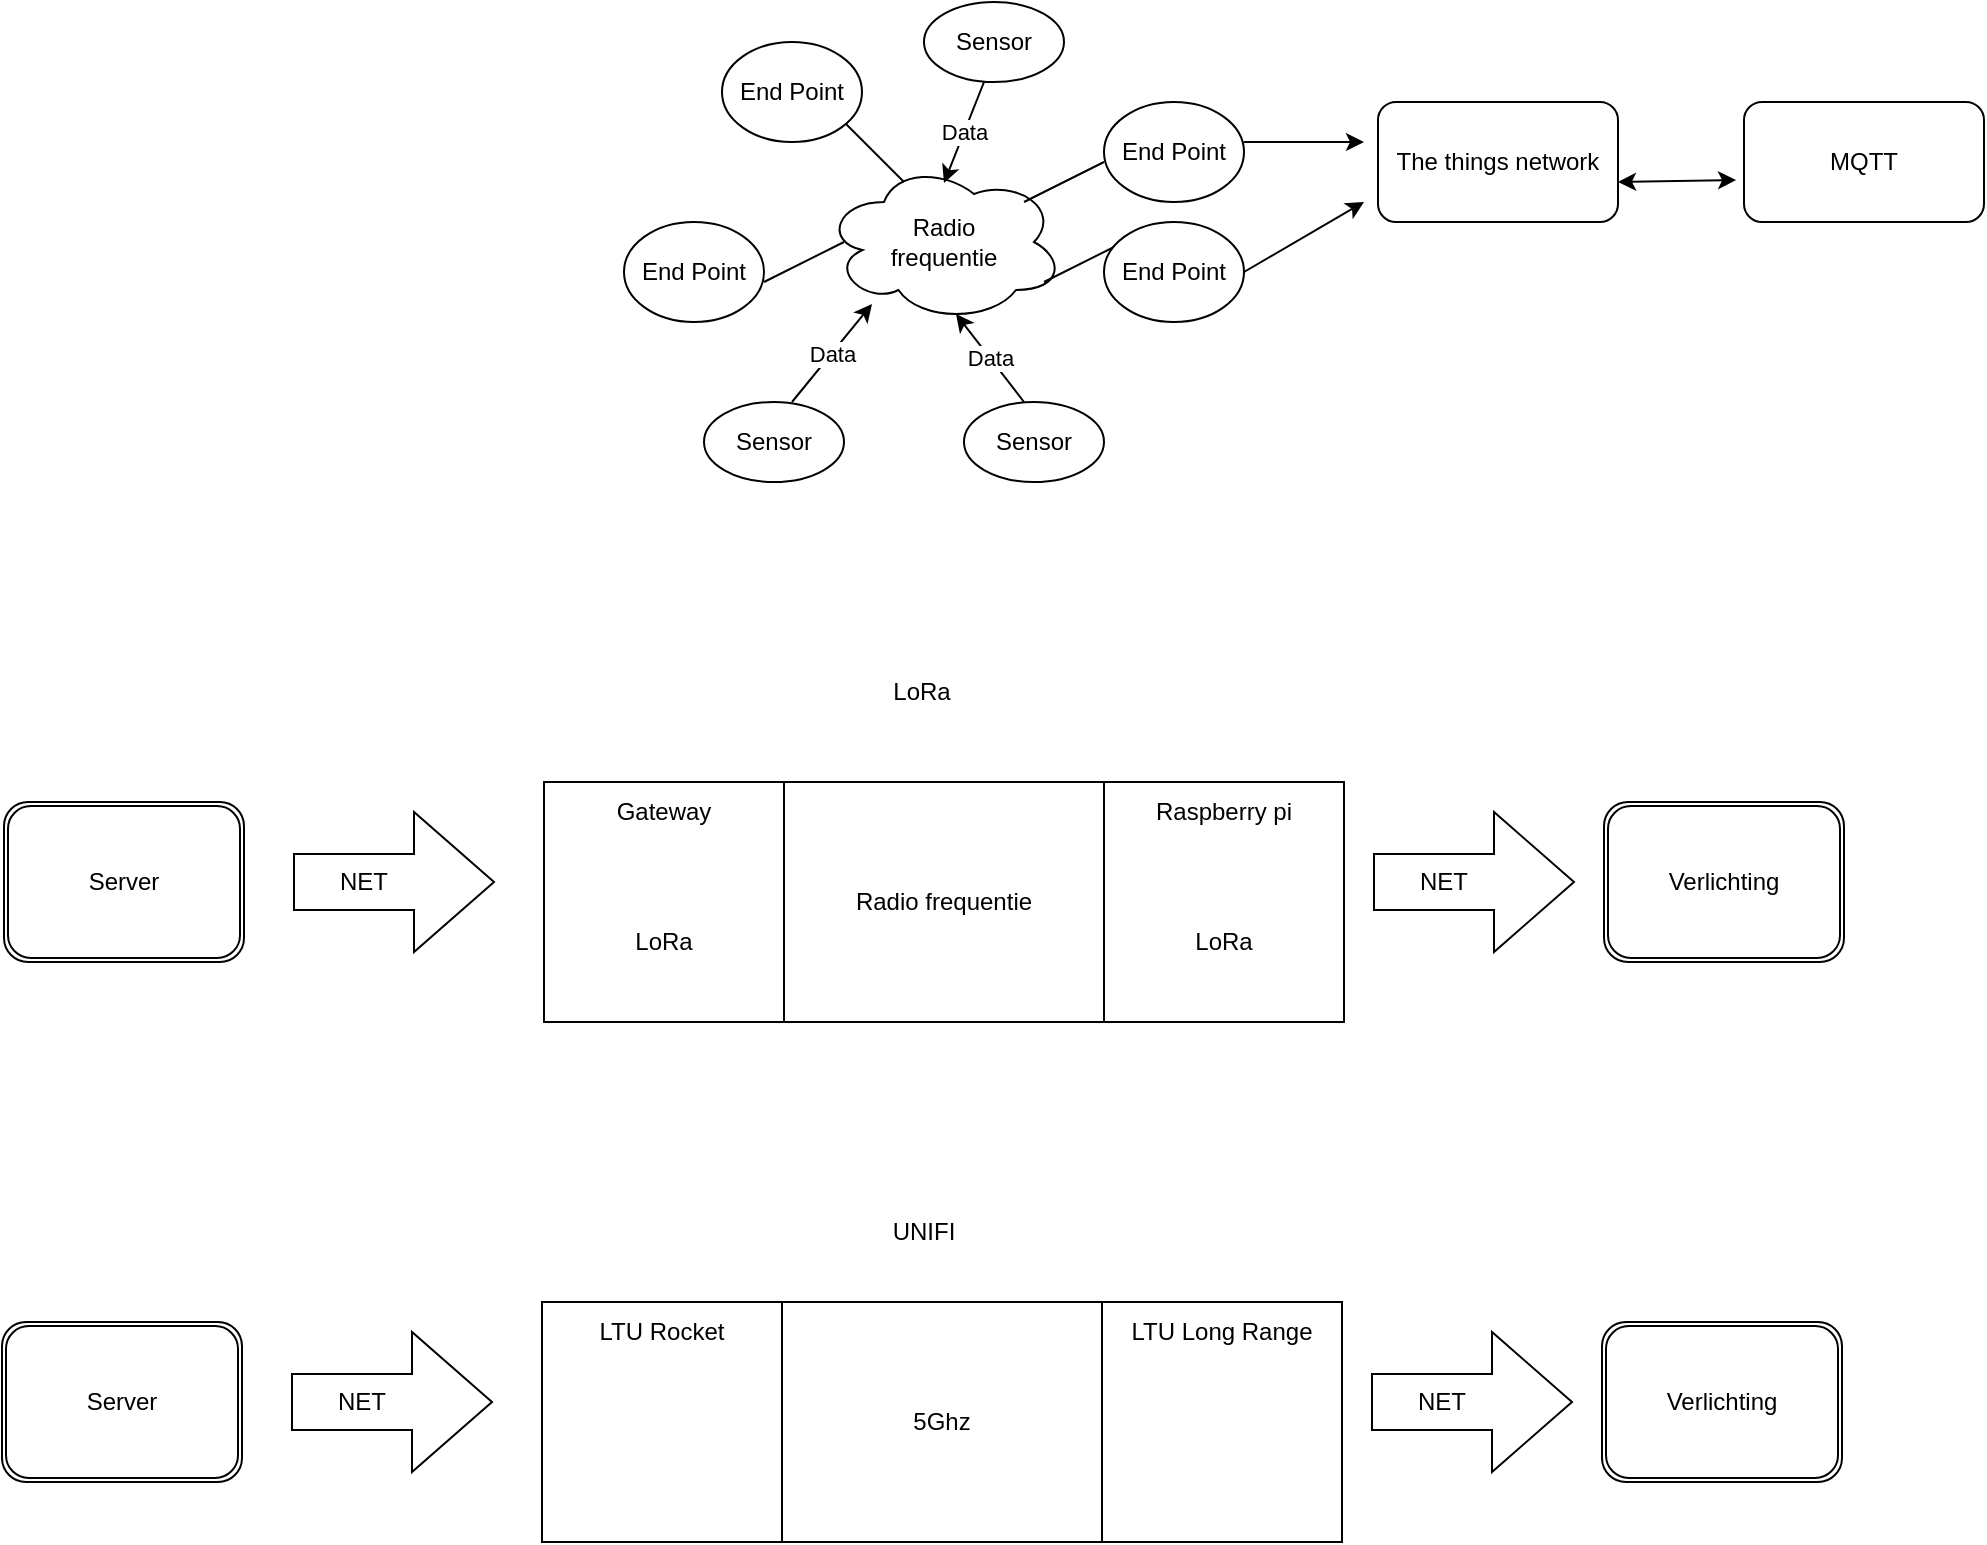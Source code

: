 <mxfile version="24.0.1" type="device">
  <diagram name="Pagina-1" id="bbmHOdX6LNpJZkMeOSZF">
    <mxGraphModel dx="1434" dy="782" grid="0" gridSize="10" guides="1" tooltips="1" connect="1" arrows="1" fold="1" page="0" pageScale="1" pageWidth="827" pageHeight="1169" math="0" shadow="0">
      <root>
        <mxCell id="0" />
        <mxCell id="1" parent="0" />
        <mxCell id="LXATccmehfoftTE6nhfb-1" value="Server" style="shape=ext;double=1;rounded=1;whiteSpace=wrap;html=1;" parent="1" vertex="1">
          <mxGeometry x="20" y="420" width="120" height="80" as="geometry" />
        </mxCell>
        <mxCell id="LXATccmehfoftTE6nhfb-5" value="" style="html=1;shadow=0;dashed=0;align=center;verticalAlign=middle;shape=mxgraph.arrows2.arrow;dy=0.6;dx=40;direction=south;notch=0;rotation=-90;" parent="1" vertex="1">
          <mxGeometry x="180" y="410" width="70" height="100" as="geometry" />
        </mxCell>
        <mxCell id="LXATccmehfoftTE6nhfb-6" value="&lt;p align=&quot;left&quot; style=&quot;line-height: 30%;&quot;&gt;&lt;br&gt;&lt;/p&gt;" style="rounded=0;whiteSpace=wrap;html=1;align=left;" parent="1" vertex="1">
          <mxGeometry x="290" y="410" width="120" height="120" as="geometry" />
        </mxCell>
        <mxCell id="gTOxGt3QsyA4Zckay-aa-2" value="Gateway" style="text;html=1;align=center;verticalAlign=middle;whiteSpace=wrap;rounded=0;" parent="1" vertex="1">
          <mxGeometry x="290" y="410" width="120" height="30" as="geometry" />
        </mxCell>
        <mxCell id="gTOxGt3QsyA4Zckay-aa-4" value="LoRa" style="text;html=1;align=center;verticalAlign=middle;whiteSpace=wrap;rounded=0;spacing=0;" parent="1" vertex="1">
          <mxGeometry x="290" y="450" width="120" height="80" as="geometry" />
        </mxCell>
        <mxCell id="gTOxGt3QsyA4Zckay-aa-5" value="Radio frequentie" style="rounded=0;whiteSpace=wrap;html=1;" parent="1" vertex="1">
          <mxGeometry x="410" y="410" width="160" height="120" as="geometry" />
        </mxCell>
        <mxCell id="gTOxGt3QsyA4Zckay-aa-6" value="" style="rounded=0;whiteSpace=wrap;html=1;" parent="1" vertex="1">
          <mxGeometry x="570" y="410" width="120" height="120" as="geometry" />
        </mxCell>
        <mxCell id="gTOxGt3QsyA4Zckay-aa-7" value="Raspberry pi" style="text;html=1;align=center;verticalAlign=middle;whiteSpace=wrap;rounded=0;" parent="1" vertex="1">
          <mxGeometry x="570" y="410" width="120" height="30" as="geometry" />
        </mxCell>
        <mxCell id="gTOxGt3QsyA4Zckay-aa-8" value="LoRa" style="text;html=1;align=center;verticalAlign=middle;whiteSpace=wrap;rounded=0;spacing=0;" parent="1" vertex="1">
          <mxGeometry x="570" y="450" width="120" height="80" as="geometry" />
        </mxCell>
        <mxCell id="gTOxGt3QsyA4Zckay-aa-9" value="NET" style="text;html=1;align=center;verticalAlign=middle;whiteSpace=wrap;rounded=0;" parent="1" vertex="1">
          <mxGeometry x="170" y="445" width="60" height="30" as="geometry" />
        </mxCell>
        <mxCell id="gTOxGt3QsyA4Zckay-aa-10" value="Verlichting" style="shape=ext;double=1;rounded=1;whiteSpace=wrap;html=1;" parent="1" vertex="1">
          <mxGeometry x="820" y="420" width="120" height="80" as="geometry" />
        </mxCell>
        <mxCell id="gTOxGt3QsyA4Zckay-aa-11" value="" style="html=1;shadow=0;dashed=0;align=center;verticalAlign=middle;shape=mxgraph.arrows2.arrow;dy=0.6;dx=40;direction=south;notch=0;rotation=-90;" parent="1" vertex="1">
          <mxGeometry x="720" y="410" width="70" height="100" as="geometry" />
        </mxCell>
        <mxCell id="gTOxGt3QsyA4Zckay-aa-12" value="NET" style="text;html=1;align=center;verticalAlign=middle;whiteSpace=wrap;rounded=0;" parent="1" vertex="1">
          <mxGeometry x="710" y="445" width="60" height="30" as="geometry" />
        </mxCell>
        <mxCell id="gTOxGt3QsyA4Zckay-aa-13" value="" style="ellipse;shape=cloud;whiteSpace=wrap;html=1;" parent="1" vertex="1">
          <mxGeometry x="430" y="100" width="120" height="80" as="geometry" />
        </mxCell>
        <mxCell id="gTOxGt3QsyA4Zckay-aa-14" value="Radio frequentie" style="text;html=1;align=center;verticalAlign=middle;whiteSpace=wrap;rounded=0;" parent="1" vertex="1">
          <mxGeometry x="460" y="125" width="60" height="30" as="geometry" />
        </mxCell>
        <mxCell id="gTOxGt3QsyA4Zckay-aa-15" value="" style="endArrow=none;html=1;rounded=0;" parent="1" edge="1">
          <mxGeometry width="50" height="50" relative="1" as="geometry">
            <mxPoint x="530" y="120" as="sourcePoint" />
            <mxPoint x="570" y="100" as="targetPoint" />
          </mxGeometry>
        </mxCell>
        <mxCell id="gTOxGt3QsyA4Zckay-aa-16" value="" style="endArrow=none;html=1;rounded=0;" parent="1" edge="1">
          <mxGeometry width="50" height="50" relative="1" as="geometry">
            <mxPoint x="540" y="160" as="sourcePoint" />
            <mxPoint x="580" y="140" as="targetPoint" />
          </mxGeometry>
        </mxCell>
        <mxCell id="gTOxGt3QsyA4Zckay-aa-17" value="" style="endArrow=none;html=1;rounded=0;" parent="1" edge="1">
          <mxGeometry width="50" height="50" relative="1" as="geometry">
            <mxPoint x="470" y="110" as="sourcePoint" />
            <mxPoint x="440" y="80" as="targetPoint" />
          </mxGeometry>
        </mxCell>
        <mxCell id="gTOxGt3QsyA4Zckay-aa-18" value="" style="endArrow=none;html=1;rounded=0;" parent="1" edge="1">
          <mxGeometry width="50" height="50" relative="1" as="geometry">
            <mxPoint x="400" y="160" as="sourcePoint" />
            <mxPoint x="440" y="140" as="targetPoint" />
          </mxGeometry>
        </mxCell>
        <mxCell id="gTOxGt3QsyA4Zckay-aa-19" value="End Point" style="ellipse;whiteSpace=wrap;html=1;" parent="1" vertex="1">
          <mxGeometry x="570" y="70" width="70" height="50" as="geometry" />
        </mxCell>
        <mxCell id="gTOxGt3QsyA4Zckay-aa-20" value="End Point" style="ellipse;whiteSpace=wrap;html=1;" parent="1" vertex="1">
          <mxGeometry x="570" y="130" width="70" height="50" as="geometry" />
        </mxCell>
        <mxCell id="gTOxGt3QsyA4Zckay-aa-21" value="End Point" style="ellipse;whiteSpace=wrap;html=1;" parent="1" vertex="1">
          <mxGeometry x="379" y="40" width="70" height="50" as="geometry" />
        </mxCell>
        <mxCell id="gTOxGt3QsyA4Zckay-aa-22" value="End Point" style="ellipse;whiteSpace=wrap;html=1;" parent="1" vertex="1">
          <mxGeometry x="330" y="130" width="70" height="50" as="geometry" />
        </mxCell>
        <mxCell id="gTOxGt3QsyA4Zckay-aa-23" value="" style="endArrow=classic;html=1;rounded=0;" parent="1" edge="1">
          <mxGeometry width="50" height="50" relative="1" as="geometry">
            <mxPoint x="640" y="90" as="sourcePoint" />
            <mxPoint x="700" y="90" as="targetPoint" />
          </mxGeometry>
        </mxCell>
        <mxCell id="gTOxGt3QsyA4Zckay-aa-24" value="" style="endArrow=classic;html=1;rounded=0;" parent="1" edge="1">
          <mxGeometry width="50" height="50" relative="1" as="geometry">
            <mxPoint x="640" y="155" as="sourcePoint" />
            <mxPoint x="700" y="120" as="targetPoint" />
          </mxGeometry>
        </mxCell>
        <mxCell id="gTOxGt3QsyA4Zckay-aa-25" value="The things network" style="rounded=1;whiteSpace=wrap;html=1;" parent="1" vertex="1">
          <mxGeometry x="707" y="70" width="120" height="60" as="geometry" />
        </mxCell>
        <mxCell id="gTOxGt3QsyA4Zckay-aa-29" value="" style="endArrow=classic;html=1;rounded=0;entryX=0.2;entryY=0.888;entryDx=0;entryDy=0;entryPerimeter=0;" parent="1" target="gTOxGt3QsyA4Zckay-aa-13" edge="1">
          <mxGeometry relative="1" as="geometry">
            <mxPoint x="414" y="220" as="sourcePoint" />
            <mxPoint x="514" y="220" as="targetPoint" />
          </mxGeometry>
        </mxCell>
        <mxCell id="gTOxGt3QsyA4Zckay-aa-30" value="Data" style="edgeLabel;resizable=0;html=1;;align=center;verticalAlign=middle;" parent="gTOxGt3QsyA4Zckay-aa-29" connectable="0" vertex="1">
          <mxGeometry relative="1" as="geometry" />
        </mxCell>
        <mxCell id="gTOxGt3QsyA4Zckay-aa-31" value="" style="endArrow=classic;html=1;rounded=0;entryX=0.2;entryY=0.888;entryDx=0;entryDy=0;entryPerimeter=0;" parent="1" edge="1">
          <mxGeometry relative="1" as="geometry">
            <mxPoint x="510" y="60" as="sourcePoint" />
            <mxPoint x="490" y="110.5" as="targetPoint" />
          </mxGeometry>
        </mxCell>
        <mxCell id="gTOxGt3QsyA4Zckay-aa-32" value="Data" style="edgeLabel;resizable=0;html=1;;align=center;verticalAlign=middle;" parent="gTOxGt3QsyA4Zckay-aa-31" connectable="0" vertex="1">
          <mxGeometry relative="1" as="geometry" />
        </mxCell>
        <mxCell id="gTOxGt3QsyA4Zckay-aa-33" value="" style="endArrow=classic;html=1;rounded=0;entryX=0.55;entryY=0.95;entryDx=0;entryDy=0;entryPerimeter=0;" parent="1" target="gTOxGt3QsyA4Zckay-aa-13" edge="1">
          <mxGeometry relative="1" as="geometry">
            <mxPoint x="530" y="220" as="sourcePoint" />
            <mxPoint x="540" y="180" as="targetPoint" />
          </mxGeometry>
        </mxCell>
        <mxCell id="gTOxGt3QsyA4Zckay-aa-34" value="Data" style="edgeLabel;resizable=0;html=1;;align=center;verticalAlign=middle;" parent="gTOxGt3QsyA4Zckay-aa-33" connectable="0" vertex="1">
          <mxGeometry relative="1" as="geometry" />
        </mxCell>
        <mxCell id="gTOxGt3QsyA4Zckay-aa-35" value="Sensor" style="ellipse;whiteSpace=wrap;html=1;" parent="1" vertex="1">
          <mxGeometry x="370" y="220" width="70" height="40" as="geometry" />
        </mxCell>
        <mxCell id="gTOxGt3QsyA4Zckay-aa-36" value="Sensor" style="ellipse;whiteSpace=wrap;html=1;" parent="1" vertex="1">
          <mxGeometry x="500" y="220" width="70" height="40" as="geometry" />
        </mxCell>
        <mxCell id="gTOxGt3QsyA4Zckay-aa-37" value="Sensor" style="ellipse;whiteSpace=wrap;html=1;" parent="1" vertex="1">
          <mxGeometry x="480" y="20" width="70" height="40" as="geometry" />
        </mxCell>
        <mxCell id="gTOxGt3QsyA4Zckay-aa-40" value="" style="endArrow=classic;startArrow=classic;html=1;rounded=0;entryX=-0.033;entryY=0.65;entryDx=0;entryDy=0;entryPerimeter=0;" parent="1" target="gTOxGt3QsyA4Zckay-aa-43" edge="1">
          <mxGeometry width="50" height="50" relative="1" as="geometry">
            <mxPoint x="827" y="110" as="sourcePoint" />
            <mxPoint x="890" y="110" as="targetPoint" />
          </mxGeometry>
        </mxCell>
        <mxCell id="gTOxGt3QsyA4Zckay-aa-43" value="MQTT" style="rounded=1;whiteSpace=wrap;html=1;" parent="1" vertex="1">
          <mxGeometry x="890" y="70" width="120" height="60" as="geometry" />
        </mxCell>
        <mxCell id="gTOxGt3QsyA4Zckay-aa-44" value="Server" style="shape=ext;double=1;rounded=1;whiteSpace=wrap;html=1;" parent="1" vertex="1">
          <mxGeometry x="19" y="680" width="120" height="80" as="geometry" />
        </mxCell>
        <mxCell id="gTOxGt3QsyA4Zckay-aa-45" value="" style="html=1;shadow=0;dashed=0;align=center;verticalAlign=middle;shape=mxgraph.arrows2.arrow;dy=0.6;dx=40;direction=south;notch=0;rotation=-90;" parent="1" vertex="1">
          <mxGeometry x="179" y="670" width="70" height="100" as="geometry" />
        </mxCell>
        <mxCell id="gTOxGt3QsyA4Zckay-aa-46" value="&lt;p align=&quot;left&quot; style=&quot;line-height: 30%;&quot;&gt;&lt;br&gt;&lt;/p&gt;" style="rounded=0;whiteSpace=wrap;html=1;align=left;" parent="1" vertex="1">
          <mxGeometry x="289" y="670" width="120" height="120" as="geometry" />
        </mxCell>
        <mxCell id="gTOxGt3QsyA4Zckay-aa-47" value="LTU Rocket" style="text;html=1;align=center;verticalAlign=middle;whiteSpace=wrap;rounded=0;" parent="1" vertex="1">
          <mxGeometry x="289" y="670" width="120" height="30" as="geometry" />
        </mxCell>
        <mxCell id="gTOxGt3QsyA4Zckay-aa-49" value="5Ghz" style="rounded=0;whiteSpace=wrap;html=1;" parent="1" vertex="1">
          <mxGeometry x="409" y="670" width="160" height="120" as="geometry" />
        </mxCell>
        <mxCell id="gTOxGt3QsyA4Zckay-aa-50" value="" style="rounded=0;whiteSpace=wrap;html=1;" parent="1" vertex="1">
          <mxGeometry x="569" y="670" width="120" height="120" as="geometry" />
        </mxCell>
        <mxCell id="gTOxGt3QsyA4Zckay-aa-51" value="LTU Long Range" style="text;html=1;align=center;verticalAlign=middle;whiteSpace=wrap;rounded=0;" parent="1" vertex="1">
          <mxGeometry x="569" y="670" width="120" height="30" as="geometry" />
        </mxCell>
        <mxCell id="gTOxGt3QsyA4Zckay-aa-53" value="NET" style="text;html=1;align=center;verticalAlign=middle;whiteSpace=wrap;rounded=0;" parent="1" vertex="1">
          <mxGeometry x="169" y="705" width="60" height="30" as="geometry" />
        </mxCell>
        <mxCell id="gTOxGt3QsyA4Zckay-aa-54" value="Verlichting" style="shape=ext;double=1;rounded=1;whiteSpace=wrap;html=1;" parent="1" vertex="1">
          <mxGeometry x="819" y="680" width="120" height="80" as="geometry" />
        </mxCell>
        <mxCell id="gTOxGt3QsyA4Zckay-aa-55" value="" style="html=1;shadow=0;dashed=0;align=center;verticalAlign=middle;shape=mxgraph.arrows2.arrow;dy=0.6;dx=40;direction=south;notch=0;rotation=-90;" parent="1" vertex="1">
          <mxGeometry x="719" y="670" width="70" height="100" as="geometry" />
        </mxCell>
        <mxCell id="gTOxGt3QsyA4Zckay-aa-56" value="NET" style="text;html=1;align=center;verticalAlign=middle;whiteSpace=wrap;rounded=0;" parent="1" vertex="1">
          <mxGeometry x="709" y="705" width="60" height="30" as="geometry" />
        </mxCell>
        <mxCell id="gTOxGt3QsyA4Zckay-aa-57" value="UNIFI" style="text;html=1;align=center;verticalAlign=middle;whiteSpace=wrap;rounded=0;" parent="1" vertex="1">
          <mxGeometry x="450" y="620" width="60" height="30" as="geometry" />
        </mxCell>
        <mxCell id="gTOxGt3QsyA4Zckay-aa-58" value="LoRa" style="text;html=1;align=center;verticalAlign=middle;whiteSpace=wrap;rounded=0;" parent="1" vertex="1">
          <mxGeometry x="449" y="350" width="60" height="30" as="geometry" />
        </mxCell>
      </root>
    </mxGraphModel>
  </diagram>
</mxfile>
